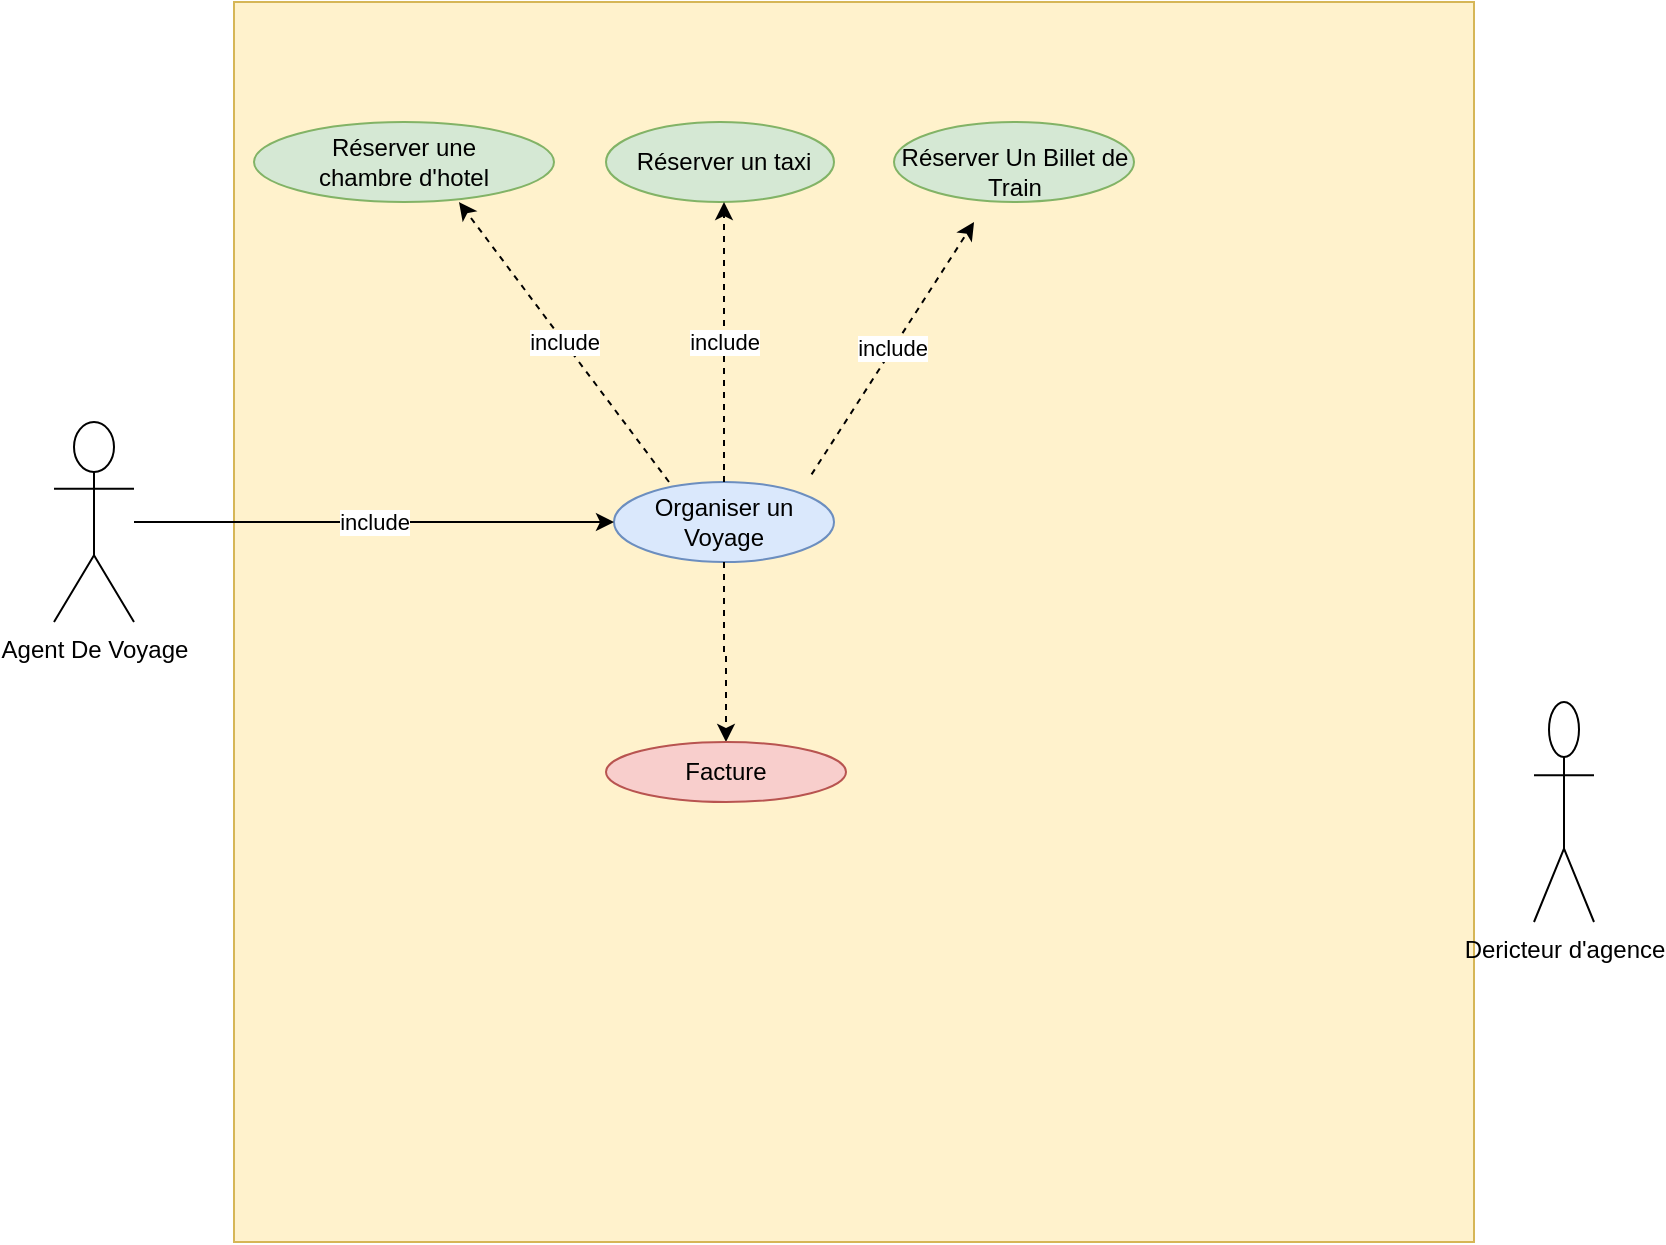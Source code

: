 <mxfile version="14.1.8" type="github">
  <diagram id="9KltoEiMFRZ-cWhHwVm_" name="Page-1">
    <mxGraphModel dx="920" dy="514" grid="1" gridSize="10" guides="1" tooltips="1" connect="1" arrows="1" fold="1" page="1" pageScale="1" pageWidth="827" pageHeight="1169" math="0" shadow="0">
      <root>
        <mxCell id="0" />
        <mxCell id="1" parent="0" />
        <mxCell id="SzMuVc1lnAGWNy8_8t0y-56" value="" style="whiteSpace=wrap;html=1;aspect=fixed;fillColor=#fff2cc;strokeColor=#d6b656;" vertex="1" parent="1">
          <mxGeometry x="130" y="40" width="620" height="620" as="geometry" />
        </mxCell>
        <mxCell id="SzMuVc1lnAGWNy8_8t0y-21" value="" style="ellipse;whiteSpace=wrap;html=1;fillColor=#dae8fc;strokeColor=#6c8ebf;" vertex="1" parent="1">
          <mxGeometry x="320" y="280" width="110" height="40" as="geometry" />
        </mxCell>
        <object label="Agent De Voyage" id="SzMuVc1lnAGWNy8_8t0y-1">
          <mxCell style="shape=umlActor;verticalLabelPosition=bottom;verticalAlign=top;html=1;outlineConnect=0;" vertex="1" parent="1">
            <mxGeometry x="40" y="250" width="40" height="100" as="geometry" />
          </mxCell>
        </object>
        <mxCell id="SzMuVc1lnAGWNy8_8t0y-4" value="" style="ellipse;whiteSpace=wrap;html=1;fillColor=#d5e8d4;strokeColor=#82b366;" vertex="1" parent="1">
          <mxGeometry x="140" y="100" width="150" height="40" as="geometry" />
        </mxCell>
        <mxCell id="SzMuVc1lnAGWNy8_8t0y-6" value="Réserver une chambre d&#39;hotel" style="text;html=1;strokeColor=none;fillColor=none;align=center;verticalAlign=middle;whiteSpace=wrap;rounded=0;" vertex="1" parent="1">
          <mxGeometry x="160" y="100" width="110" height="40" as="geometry" />
        </mxCell>
        <mxCell id="SzMuVc1lnAGWNy8_8t0y-13" value="" style="ellipse;whiteSpace=wrap;html=1;fillColor=#d5e8d4;strokeColor=#82b366;" vertex="1" parent="1">
          <mxGeometry x="316" y="100" width="114" height="40" as="geometry" />
        </mxCell>
        <mxCell id="SzMuVc1lnAGWNy8_8t0y-14" value="Réserver un taxi" style="text;html=1;strokeColor=none;fillColor=none;align=center;verticalAlign=middle;whiteSpace=wrap;rounded=0;" vertex="1" parent="1">
          <mxGeometry x="320" y="100" width="110" height="40" as="geometry" />
        </mxCell>
        <mxCell id="SzMuVc1lnAGWNy8_8t0y-18" value="" style="ellipse;whiteSpace=wrap;html=1;fillColor=#d5e8d4;strokeColor=#82b366;" vertex="1" parent="1">
          <mxGeometry x="460" y="100" width="120" height="40" as="geometry" />
        </mxCell>
        <mxCell id="SzMuVc1lnAGWNy8_8t0y-17" value="Réserver Un Billet de Train" style="text;html=1;strokeColor=none;fillColor=none;align=center;verticalAlign=middle;whiteSpace=wrap;rounded=0;" vertex="1" parent="1">
          <mxGeometry x="461" y="110" width="119" height="30" as="geometry" />
        </mxCell>
        <mxCell id="SzMuVc1lnAGWNy8_8t0y-66" value="" style="edgeStyle=orthogonalEdgeStyle;rounded=0;orthogonalLoop=1;jettySize=auto;html=1;dashed=1;" edge="1" parent="1" source="SzMuVc1lnAGWNy8_8t0y-19" target="SzMuVc1lnAGWNy8_8t0y-65">
          <mxGeometry relative="1" as="geometry" />
        </mxCell>
        <mxCell id="SzMuVc1lnAGWNy8_8t0y-19" value="Organiser un Voyage" style="text;html=1;strokeColor=none;fillColor=none;align=center;verticalAlign=middle;whiteSpace=wrap;rounded=0;" vertex="1" parent="1">
          <mxGeometry x="320" y="280" width="110" height="40" as="geometry" />
        </mxCell>
        <mxCell id="SzMuVc1lnAGWNy8_8t0y-29" value="include" style="endArrow=classic;html=1;" edge="1" parent="1" target="SzMuVc1lnAGWNy8_8t0y-19">
          <mxGeometry width="50" height="50" relative="1" as="geometry">
            <mxPoint x="80" y="300" as="sourcePoint" />
            <mxPoint x="190" y="300" as="targetPoint" />
          </mxGeometry>
        </mxCell>
        <mxCell id="SzMuVc1lnAGWNy8_8t0y-62" value="include" style="endArrow=classic;html=1;entryX=0.5;entryY=1;entryDx=0;entryDy=0;exitX=0.5;exitY=0;exitDx=0;exitDy=0;dashed=1;" edge="1" parent="1" source="SzMuVc1lnAGWNy8_8t0y-19" target="SzMuVc1lnAGWNy8_8t0y-14">
          <mxGeometry width="50" height="50" relative="1" as="geometry">
            <mxPoint x="310" y="290" as="sourcePoint" />
            <mxPoint x="360" y="240" as="targetPoint" />
          </mxGeometry>
        </mxCell>
        <mxCell id="SzMuVc1lnAGWNy8_8t0y-63" value="include" style="endArrow=classic;html=1;dashed=1;entryX=0.75;entryY=1;entryDx=0;entryDy=0;exitX=0.25;exitY=0;exitDx=0;exitDy=0;" edge="1" parent="1" source="SzMuVc1lnAGWNy8_8t0y-19" target="SzMuVc1lnAGWNy8_8t0y-6">
          <mxGeometry width="50" height="50" relative="1" as="geometry">
            <mxPoint x="310" y="290" as="sourcePoint" />
            <mxPoint x="360" y="240" as="targetPoint" />
          </mxGeometry>
        </mxCell>
        <mxCell id="SzMuVc1lnAGWNy8_8t0y-64" value="include" style="endArrow=classic;html=1;dashed=1;entryX=0.328;entryY=1.333;entryDx=0;entryDy=0;entryPerimeter=0;exitX=0.898;exitY=-0.095;exitDx=0;exitDy=0;exitPerimeter=0;" edge="1" parent="1" source="SzMuVc1lnAGWNy8_8t0y-19" target="SzMuVc1lnAGWNy8_8t0y-17">
          <mxGeometry width="50" height="50" relative="1" as="geometry">
            <mxPoint x="310" y="290" as="sourcePoint" />
            <mxPoint x="360" y="240" as="targetPoint" />
          </mxGeometry>
        </mxCell>
        <mxCell id="SzMuVc1lnAGWNy8_8t0y-65" value="Facture" style="ellipse;whiteSpace=wrap;html=1;fillColor=#f8cecc;strokeColor=#b85450;" vertex="1" parent="1">
          <mxGeometry x="316" y="410" width="120" height="30" as="geometry" />
        </mxCell>
        <mxCell id="SzMuVc1lnAGWNy8_8t0y-67" value="Dericteur d&#39;agence" style="shape=umlActor;verticalLabelPosition=bottom;verticalAlign=top;html=1;outlineConnect=0;" vertex="1" parent="1">
          <mxGeometry x="780" y="390" width="30" height="110" as="geometry" />
        </mxCell>
      </root>
    </mxGraphModel>
  </diagram>
</mxfile>
